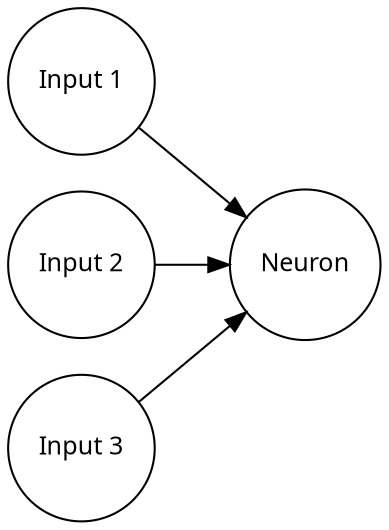 digraph {
    graph [fontname = "Handlee"];
    node [fontname = "Handlee"];
    edge [fontname = "Handlee"];
    splines=line
    rankdir=LR;
    node [shape="circle", fontsize=12];
    "Input 1" -> "Neuron";
    "Input 2" -> "Neuron";
    "Input 3" -> "Neuron";
    "Neuron"
}
